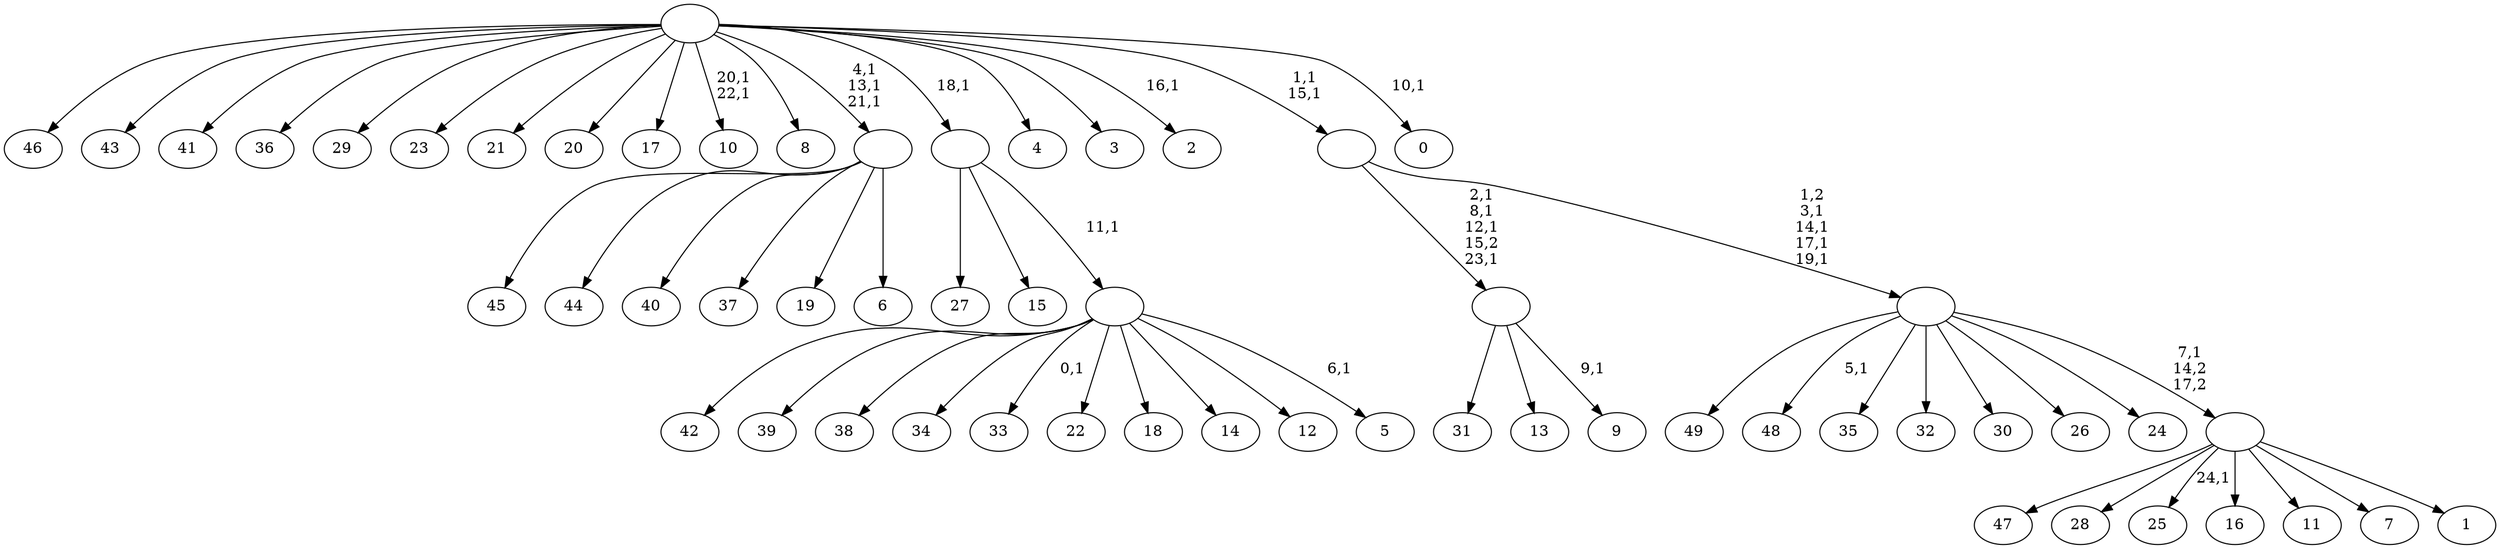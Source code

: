 digraph T {
	75 [label="49"]
	74 [label="48"]
	72 [label="47"]
	71 [label="46"]
	70 [label="45"]
	69 [label="44"]
	68 [label="43"]
	67 [label="42"]
	66 [label="41"]
	65 [label="40"]
	64 [label="39"]
	63 [label="38"]
	62 [label="37"]
	61 [label="36"]
	60 [label="35"]
	59 [label="34"]
	58 [label="33"]
	56 [label="32"]
	55 [label="31"]
	54 [label="30"]
	53 [label="29"]
	52 [label="28"]
	51 [label="27"]
	50 [label="26"]
	49 [label="25"]
	47 [label="24"]
	46 [label="23"]
	45 [label="22"]
	44 [label="21"]
	43 [label="20"]
	42 [label="19"]
	41 [label="18"]
	40 [label="17"]
	39 [label="16"]
	38 [label="15"]
	37 [label="14"]
	36 [label="13"]
	35 [label="12"]
	34 [label="11"]
	33 [label="10"]
	30 [label="9"]
	28 [label=""]
	24 [label="8"]
	23 [label="7"]
	22 [label="6"]
	21 [label=""]
	18 [label="5"]
	16 [label=""]
	15 [label=""]
	14 [label="4"]
	13 [label="3"]
	12 [label="2"]
	10 [label="1"]
	9 [label=""]
	8 [label=""]
	4 [label=""]
	2 [label="0"]
	0 [label=""]
	28 -> 30 [label="9,1"]
	28 -> 55 [label=""]
	28 -> 36 [label=""]
	21 -> 70 [label=""]
	21 -> 69 [label=""]
	21 -> 65 [label=""]
	21 -> 62 [label=""]
	21 -> 42 [label=""]
	21 -> 22 [label=""]
	16 -> 18 [label="6,1"]
	16 -> 58 [label="0,1"]
	16 -> 67 [label=""]
	16 -> 64 [label=""]
	16 -> 63 [label=""]
	16 -> 59 [label=""]
	16 -> 45 [label=""]
	16 -> 41 [label=""]
	16 -> 37 [label=""]
	16 -> 35 [label=""]
	15 -> 51 [label=""]
	15 -> 38 [label=""]
	15 -> 16 [label="11,1"]
	9 -> 49 [label="24,1"]
	9 -> 72 [label=""]
	9 -> 52 [label=""]
	9 -> 39 [label=""]
	9 -> 34 [label=""]
	9 -> 23 [label=""]
	9 -> 10 [label=""]
	8 -> 74 [label="5,1"]
	8 -> 75 [label=""]
	8 -> 60 [label=""]
	8 -> 56 [label=""]
	8 -> 54 [label=""]
	8 -> 50 [label=""]
	8 -> 47 [label=""]
	8 -> 9 [label="7,1\n14,2\n17,2"]
	4 -> 8 [label="1,2\n3,1\n14,1\n17,1\n19,1"]
	4 -> 28 [label="2,1\n8,1\n12,1\n15,2\n23,1"]
	0 -> 2 [label="10,1"]
	0 -> 4 [label="1,1\n15,1"]
	0 -> 12 [label="16,1"]
	0 -> 21 [label="4,1\n13,1\n21,1"]
	0 -> 33 [label="20,1\n22,1"]
	0 -> 71 [label=""]
	0 -> 68 [label=""]
	0 -> 66 [label=""]
	0 -> 61 [label=""]
	0 -> 53 [label=""]
	0 -> 46 [label=""]
	0 -> 44 [label=""]
	0 -> 43 [label=""]
	0 -> 40 [label=""]
	0 -> 24 [label=""]
	0 -> 15 [label="18,1"]
	0 -> 14 [label=""]
	0 -> 13 [label=""]
}

